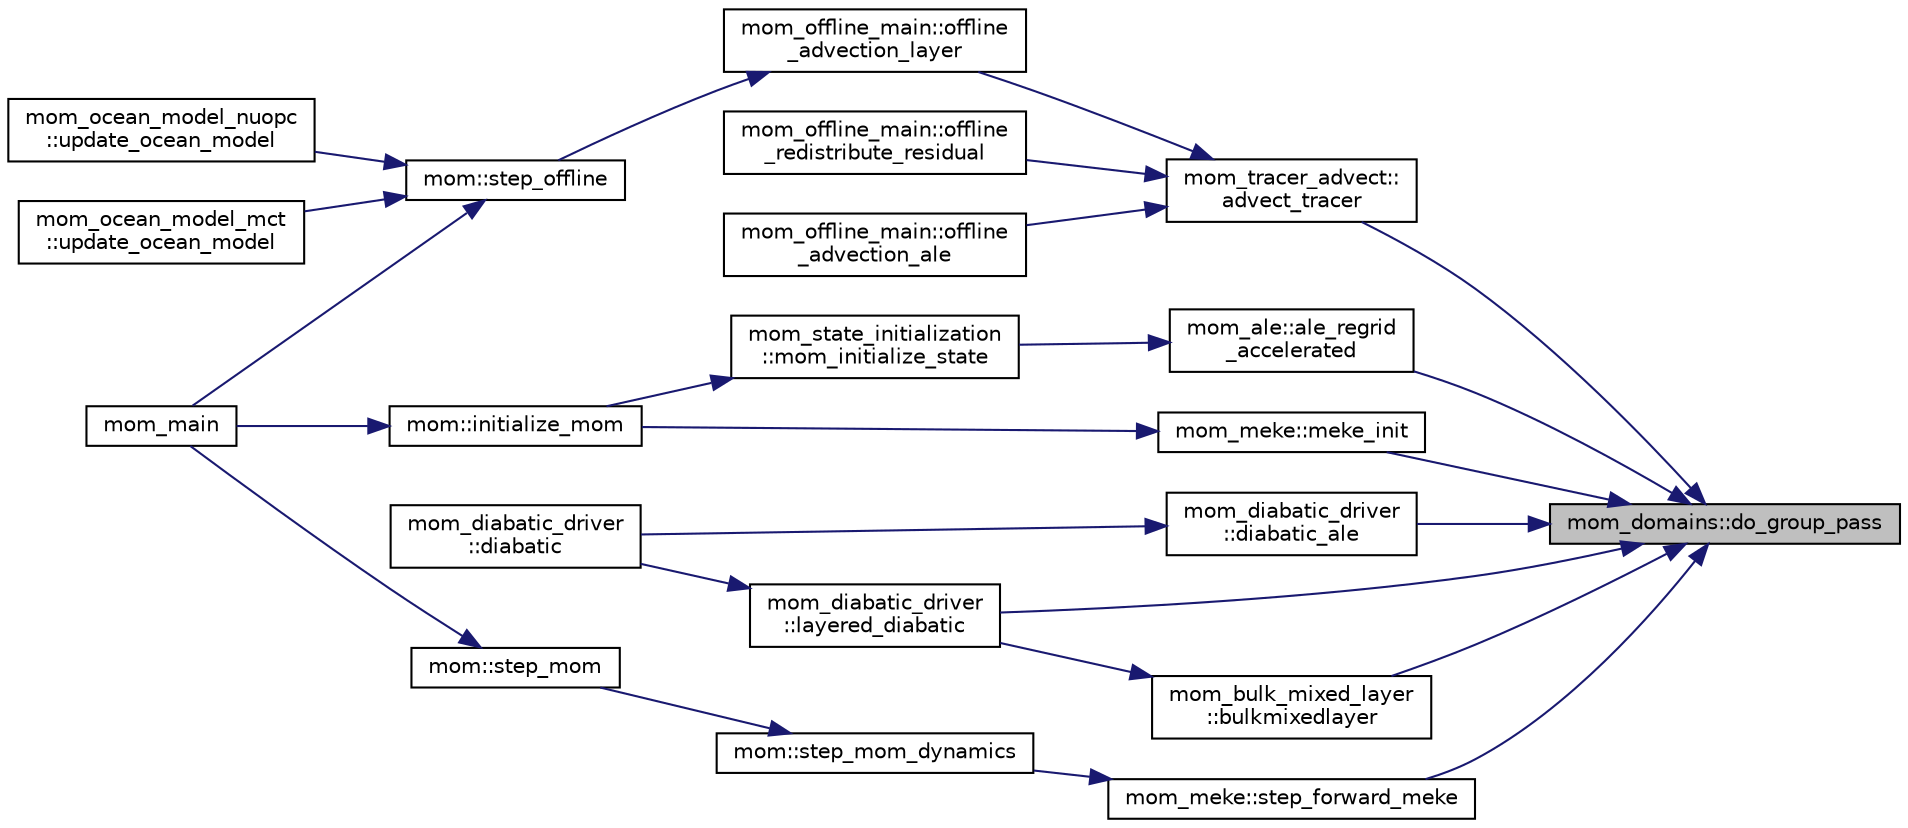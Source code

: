 digraph "mom_domains::do_group_pass"
{
 // INTERACTIVE_SVG=YES
 // LATEX_PDF_SIZE
  edge [fontname="Helvetica",fontsize="10",labelfontname="Helvetica",labelfontsize="10"];
  node [fontname="Helvetica",fontsize="10",shape=record];
  rankdir="RL";
  Node1 [label="mom_domains::do_group_pass",height=0.2,width=0.4,color="black", fillcolor="grey75", style="filled", fontcolor="black",tooltip="do_group_pass carries out a group halo update."];
  Node1 -> Node2 [dir="back",color="midnightblue",fontsize="10",style="solid",fontname="Helvetica"];
  Node2 [label="mom_tracer_advect::\ladvect_tracer",height=0.2,width=0.4,color="black", fillcolor="white", style="filled",URL="$namespacemom__tracer__advect.html#a28a6e28170a8d4f34337a1a202e0d902",tooltip="This routine time steps the tracer concentration using a monotonic, conservative, weakly diffusive sc..."];
  Node2 -> Node3 [dir="back",color="midnightblue",fontsize="10",style="solid",fontname="Helvetica"];
  Node3 [label="mom_offline_main::offline\l_advection_ale",height=0.2,width=0.4,color="black", fillcolor="white", style="filled",URL="$namespacemom__offline__main.html#ae85546d26ceb447742abe3c528cad2d7",tooltip="3D advection is done by doing flux-limited nonlinear horizontal advection interspersed with an ALE re..."];
  Node2 -> Node4 [dir="back",color="midnightblue",fontsize="10",style="solid",fontname="Helvetica"];
  Node4 [label="mom_offline_main::offline\l_advection_layer",height=0.2,width=0.4,color="black", fillcolor="white", style="filled",URL="$namespacemom__offline__main.html#a887d59c64eb269aad257eacc8cf30444",tooltip="When in layer mode, 3D horizontal advection using stored mass fluxes must be used...."];
  Node4 -> Node5 [dir="back",color="midnightblue",fontsize="10",style="solid",fontname="Helvetica"];
  Node5 [label="mom::step_offline",height=0.2,width=0.4,color="black", fillcolor="white", style="filled",URL="$namespacemom.html#ade4f7557fcda73ffc12284d3cecf4182",tooltip="step_offline is the main driver for running tracers offline in MOM6. This has been primarily develope..."];
  Node5 -> Node6 [dir="back",color="midnightblue",fontsize="10",style="solid",fontname="Helvetica"];
  Node6 [label="mom_main",height=0.2,width=0.4,color="black", fillcolor="white", style="filled",URL="$MOM__driver_8F90.html#a08fffeb2d8e8acbf9ed4609be6d258c6",tooltip=" "];
  Node5 -> Node7 [dir="back",color="midnightblue",fontsize="10",style="solid",fontname="Helvetica"];
  Node7 [label="mom_ocean_model_mct\l::update_ocean_model",height=0.2,width=0.4,color="black", fillcolor="white", style="filled",URL="$namespacemom__ocean__model__mct.html#a422ba42ca07c0bf28ec5113aba4f1e96",tooltip="update_ocean_model uses the forcing in Ice_ocean_boundary to advance the ocean model's state from the..."];
  Node5 -> Node8 [dir="back",color="midnightblue",fontsize="10",style="solid",fontname="Helvetica"];
  Node8 [label="mom_ocean_model_nuopc\l::update_ocean_model",height=0.2,width=0.4,color="black", fillcolor="white", style="filled",URL="$namespacemom__ocean__model__nuopc.html#a02a87b4944febcc6828c55e8e4375e62",tooltip="update_ocean_model uses the forcing in Ice_ocean_boundary to advance the ocean model's state from the..."];
  Node2 -> Node9 [dir="back",color="midnightblue",fontsize="10",style="solid",fontname="Helvetica"];
  Node9 [label="mom_offline_main::offline\l_redistribute_residual",height=0.2,width=0.4,color="black", fillcolor="white", style="filled",URL="$namespacemom__offline__main.html#a312c47e83e64a6bdf064526f77a8a8ec",tooltip="In the case where the main advection routine did not converge, something needs to be done with the re..."];
  Node1 -> Node10 [dir="back",color="midnightblue",fontsize="10",style="solid",fontname="Helvetica"];
  Node10 [label="mom_ale::ale_regrid\l_accelerated",height=0.2,width=0.4,color="black", fillcolor="white", style="filled",URL="$namespacemom__ale.html#a93a3be63e89c22d40356a656790f821f",tooltip="For a state-based coordinate, accelerate the process of regridding by repeatedly applying the grid ca..."];
  Node10 -> Node11 [dir="back",color="midnightblue",fontsize="10",style="solid",fontname="Helvetica"];
  Node11 [label="mom_state_initialization\l::mom_initialize_state",height=0.2,width=0.4,color="black", fillcolor="white", style="filled",URL="$namespacemom__state__initialization.html#a81503d4f1855cb185f122d6314e4f06c",tooltip="Initialize temporally evolving fields, either as initial conditions or by reading them from a restart..."];
  Node11 -> Node12 [dir="back",color="midnightblue",fontsize="10",style="solid",fontname="Helvetica"];
  Node12 [label="mom::initialize_mom",height=0.2,width=0.4,color="black", fillcolor="white", style="filled",URL="$namespacemom.html#a96708b16215666edbfa5b46228f3a200",tooltip="Initialize MOM, including memory allocation, setting up parameters and diagnostics,..."];
  Node12 -> Node6 [dir="back",color="midnightblue",fontsize="10",style="solid",fontname="Helvetica"];
  Node1 -> Node13 [dir="back",color="midnightblue",fontsize="10",style="solid",fontname="Helvetica"];
  Node13 [label="mom_bulk_mixed_layer\l::bulkmixedlayer",height=0.2,width=0.4,color="black", fillcolor="white", style="filled",URL="$namespacemom__bulk__mixed__layer.html#ad6b69cad68bd88aa1deee0481fd3cc59",tooltip="This subroutine partially steps the bulk mixed layer model. The following processes are executed,..."];
  Node13 -> Node14 [dir="back",color="midnightblue",fontsize="10",style="solid",fontname="Helvetica"];
  Node14 [label="mom_diabatic_driver\l::layered_diabatic",height=0.2,width=0.4,color="black", fillcolor="white", style="filled",URL="$namespacemom__diabatic__driver.html#a71d8d849db16be4b87c2650b49f01c82",tooltip="Imposes the diapycnal mass fluxes and the accompanying diapycnal advection of momentum and tracers us..."];
  Node14 -> Node15 [dir="back",color="midnightblue",fontsize="10",style="solid",fontname="Helvetica"];
  Node15 [label="mom_diabatic_driver\l::diabatic",height=0.2,width=0.4,color="black", fillcolor="white", style="filled",URL="$namespacemom__diabatic__driver.html#a9005de9f3ad26b32de53e3cd9826b9b9",tooltip="This subroutine imposes the diapycnal mass fluxes and the accompanying diapycnal advection of momentu..."];
  Node1 -> Node16 [dir="back",color="midnightblue",fontsize="10",style="solid",fontname="Helvetica"];
  Node16 [label="mom_diabatic_driver\l::diabatic_ale",height=0.2,width=0.4,color="black", fillcolor="white", style="filled",URL="$namespacemom__diabatic__driver.html#ae57c48925de75712384e859a851c8c40",tooltip="This subroutine imposes the diapycnal mass fluxes and the accompanying diapycnal advection of momentu..."];
  Node16 -> Node15 [dir="back",color="midnightblue",fontsize="10",style="solid",fontname="Helvetica"];
  Node1 -> Node14 [dir="back",color="midnightblue",fontsize="10",style="solid",fontname="Helvetica"];
  Node1 -> Node17 [dir="back",color="midnightblue",fontsize="10",style="solid",fontname="Helvetica"];
  Node17 [label="mom_meke::meke_init",height=0.2,width=0.4,color="black", fillcolor="white", style="filled",URL="$namespacemom__meke.html#a099f1cfad37430ef1bd60972a92b1be4",tooltip="Initializes the MOM_MEKE module and reads parameters. Returns True if module is to be used,..."];
  Node17 -> Node12 [dir="back",color="midnightblue",fontsize="10",style="solid",fontname="Helvetica"];
  Node1 -> Node18 [dir="back",color="midnightblue",fontsize="10",style="solid",fontname="Helvetica"];
  Node18 [label="mom_meke::step_forward_meke",height=0.2,width=0.4,color="black", fillcolor="white", style="filled",URL="$namespacemom__meke.html#a5f752f097ddeba7071e1703110e51bc2",tooltip="Integrates forward-in-time the MEKE eddy energy equation. See MEKE equations."];
  Node18 -> Node19 [dir="back",color="midnightblue",fontsize="10",style="solid",fontname="Helvetica"];
  Node19 [label="mom::step_mom_dynamics",height=0.2,width=0.4,color="black", fillcolor="white", style="filled",URL="$namespacemom.html#a42ee7e91ffcf1340679e29ab28d9b41d",tooltip="Time step the ocean dynamics, including the momentum and continuity equations."];
  Node19 -> Node20 [dir="back",color="midnightblue",fontsize="10",style="solid",fontname="Helvetica"];
  Node20 [label="mom::step_mom",height=0.2,width=0.4,color="black", fillcolor="white", style="filled",URL="$namespacemom.html#ad55f786e26bcd3445a7224f2fad54f7e",tooltip="This subroutine orchestrates the time stepping of MOM. The adiabatic dynamics are stepped by calls to..."];
  Node20 -> Node6 [dir="back",color="midnightblue",fontsize="10",style="solid",fontname="Helvetica"];
}
